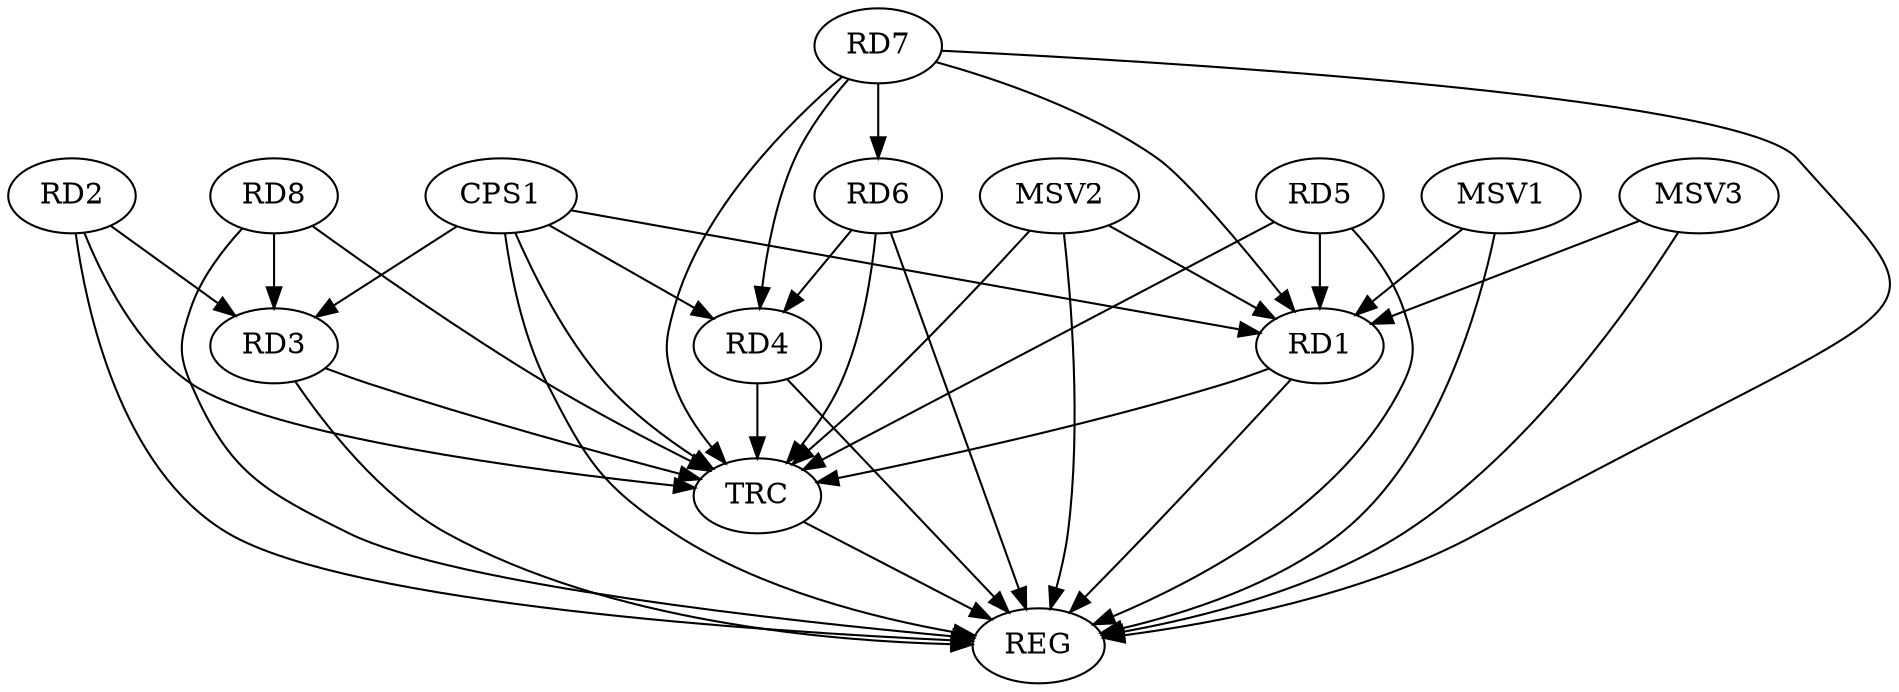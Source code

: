 strict digraph G {
  RD1 [ label="RD1" ];
  RD2 [ label="RD2" ];
  RD3 [ label="RD3" ];
  RD4 [ label="RD4" ];
  RD5 [ label="RD5" ];
  RD6 [ label="RD6" ];
  RD7 [ label="RD7" ];
  RD8 [ label="RD8" ];
  CPS1 [ label="CPS1" ];
  REG [ label="REG" ];
  TRC [ label="TRC" ];
  MSV1 [ label="MSV1" ];
  MSV2 [ label="MSV2" ];
  MSV3 [ label="MSV3" ];
  RD5 -> RD1;
  RD7 -> RD1;
  RD2 -> RD3;
  RD8 -> RD3;
  RD6 -> RD4;
  RD7 -> RD4;
  RD7 -> RD6;
  CPS1 -> RD1;
  CPS1 -> RD3;
  CPS1 -> RD4;
  RD1 -> REG;
  RD2 -> REG;
  RD3 -> REG;
  RD4 -> REG;
  RD5 -> REG;
  RD6 -> REG;
  RD7 -> REG;
  RD8 -> REG;
  CPS1 -> REG;
  RD1 -> TRC;
  RD2 -> TRC;
  RD3 -> TRC;
  RD4 -> TRC;
  RD5 -> TRC;
  RD6 -> TRC;
  RD7 -> TRC;
  RD8 -> TRC;
  CPS1 -> TRC;
  TRC -> REG;
  MSV1 -> RD1;
  MSV1 -> REG;
  MSV2 -> RD1;
  MSV2 -> REG;
  MSV2 -> TRC;
  MSV3 -> RD1;
  MSV3 -> REG;
}
